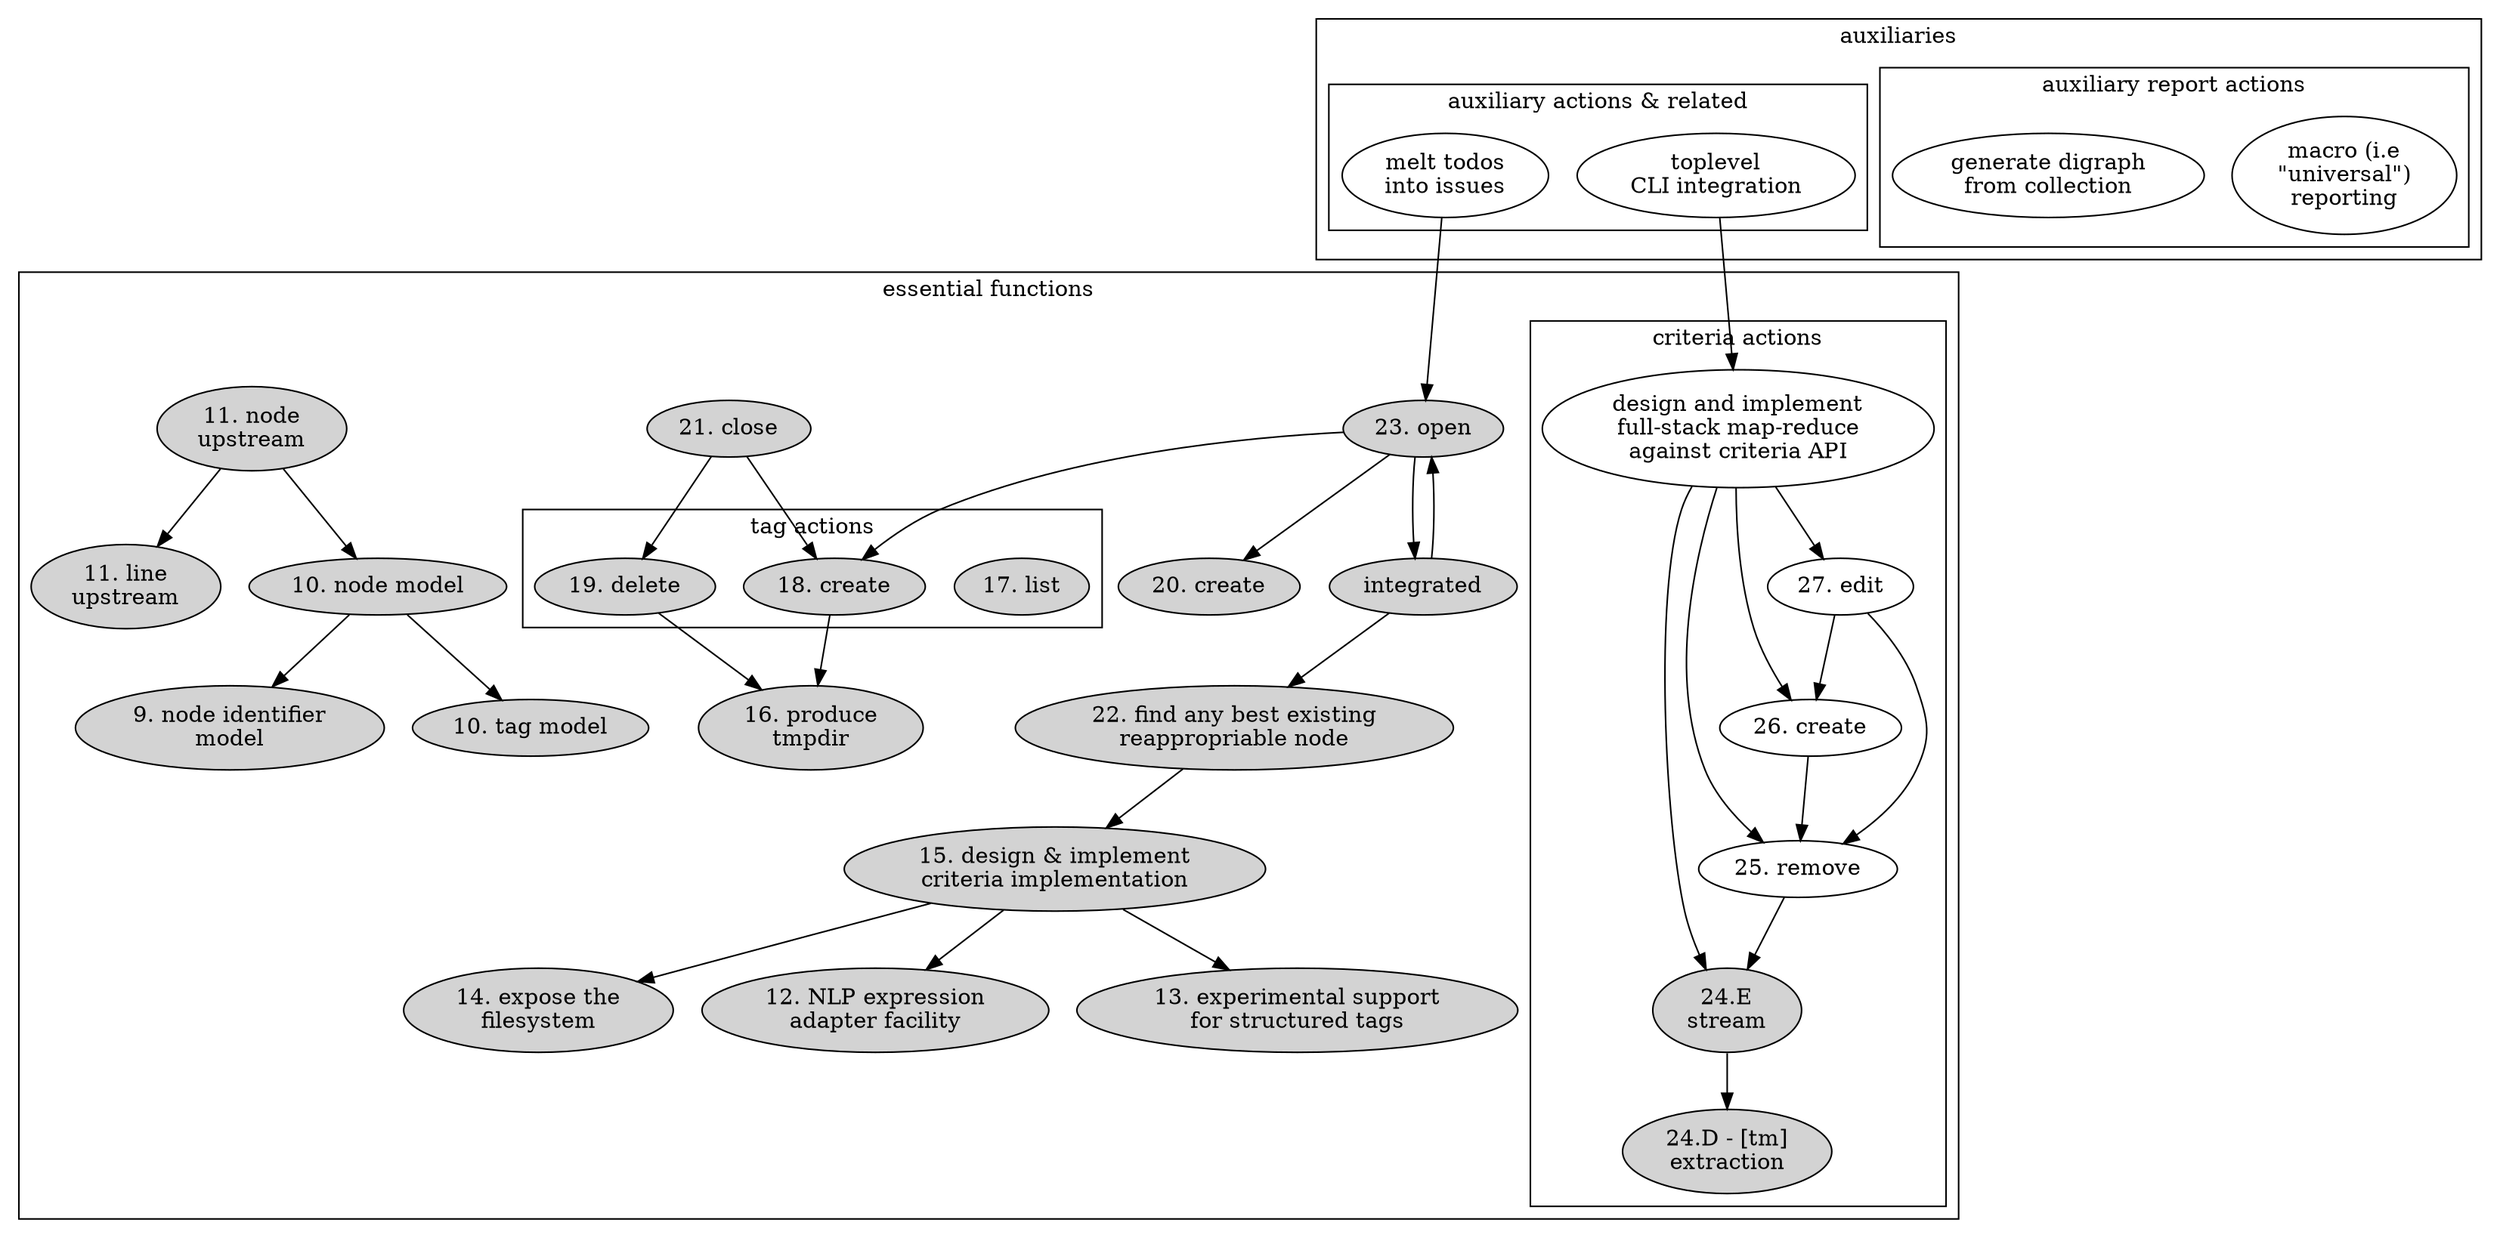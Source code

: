 digraph {

subgraph cluster_main {

  label="essential functions"

  subgraph cluster_tag_actions {
    label="tag actions"
    tl [label="17. list" style=filled]
    ta [label="18. create" style=filled]
    tr [label="19. delete" style=filled]
  }

  mr [label="design and implement\nfull-stack map-reduce\nagainst criteria API"]

  subgraph cluster_criteria_actions {

    label="criteria actions"

    mr_abs [label="24.D - [tm]\nextraction" style=filled]

    mr_s [label="24.E\nstream" style=filled]
    mr_s->mr_abs
    mr->mr_s

    mr_r [label="25. remove"]
    mr->mr_r
    mr_r->mr_s

    mr_c [label="26. create"]
    mr->mr_c
    mr_c->mr_r

    mr_e [label="27. edit"]
    mr->mr_e
    mr_e->mr_r
    mr_e->mr_c
  }

  aa [label="23. open" style=filled]
  ca [label="21. close" style=filled]
  de [label="15. design & implement\ncriteria implementation" style=filled]
  FS [label="14. expose the\nfilesystem" style=filled]
  line_upstream [label="11. line\nupstream" style=filled]
  NLP_experiment [label="12. NLP expression\nadapter facility" style=filled]
  node_identifier_model [label="9. node identifier\nmodel" style=filled]
  node_model [label="10. node model" style=filled]
  node_upstream [label="11. node\nupstream" style=filled]
  oaa [label="20. create" style=filled]
  rea [label="integrated" style=filled]
  rea_actor [label="22. find any best existing\nreappropriable node", style=filled]
  stru [label="13. experimental support\nfor structured tags" style=filled]
  tag_model [label="10. tag model" style=filled]
  tmpdir [label="16. produce\ntmpdir" style=filled]

  aa->rea
  aa->ta

  ca->tr
  ca->ta

  rea->aa
  aa->oaa
  rea->rea_actor

  rea_actor->de
  de->NLP_experiment
  de->FS
  de->stru

  node_upstream -> line_upstream
  node_upstream -> node_model

  node_model -> node_identifier_model
  node_model -> tag_model

  tr->tmpdir
  ta->tmpdir

}
subgraph cluster_after {

  label="auxiliaries"

  subgraph cluster_reports {

    label="auxiliary report actions"
    macro_rep [label="macro (i.e\n\"universal\")\nreporting"]
    digrah_ [label="generate digraph\nfrom collection"]

  }

  subgraph cluster_functions {

    label="auxiliary actions & related"
    melt [label="melt todos\ninto issues"]
    top_cli [label="toplevel\nCLI integration"]
    top_cli->mr

  }
}

melt->aa
}

